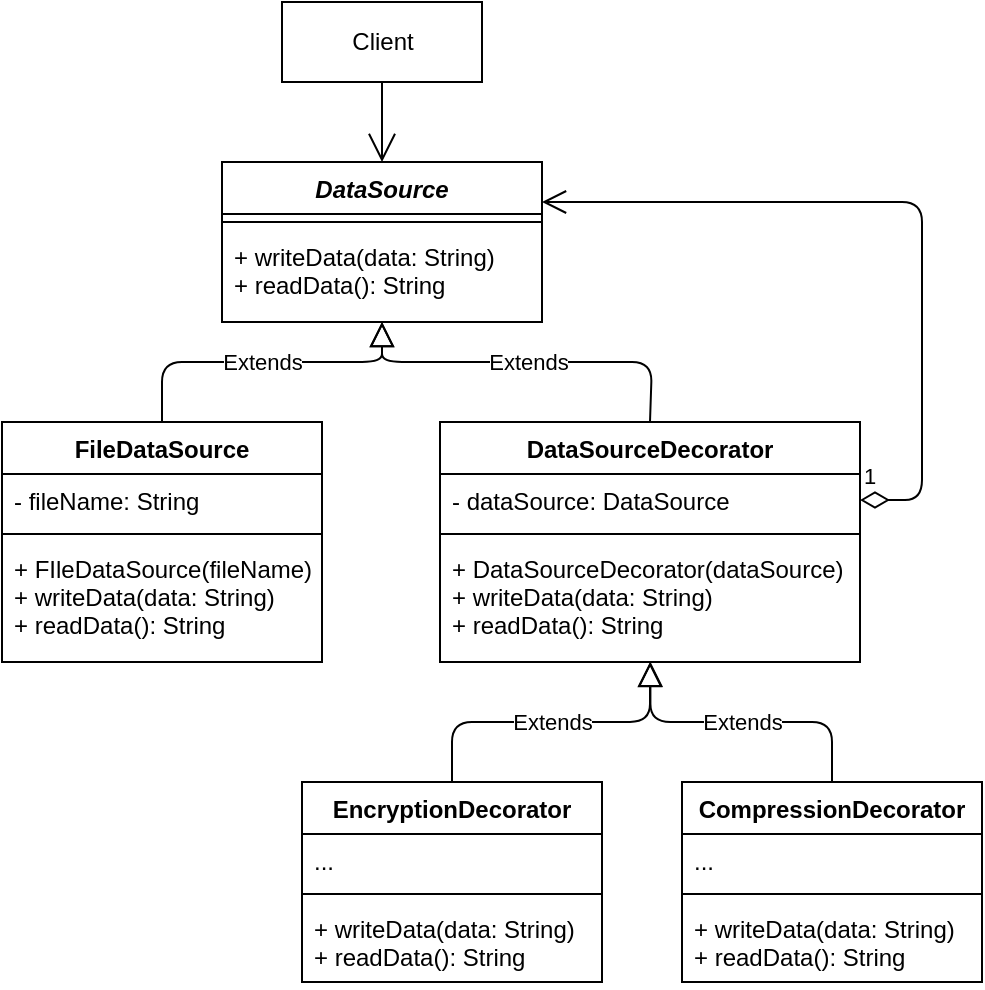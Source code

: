 <mxfile version="14.6.13" type="device"><diagram id="_5eqkNXUgkaFgLcdwdnJ" name="Страница 1"><mxGraphModel dx="677" dy="391" grid="1" gridSize="10" guides="1" tooltips="1" connect="1" arrows="1" fold="1" page="1" pageScale="1" pageWidth="827" pageHeight="1169" math="0" shadow="0"><root><mxCell id="0"/><mxCell id="1" parent="0"/><mxCell id="YW1v4LXrn-lfWKkQn-Qb-1" value="DataSource" style="swimlane;fontStyle=3;align=center;verticalAlign=top;childLayout=stackLayout;horizontal=1;startSize=26;horizontalStack=0;resizeParent=1;resizeParentMax=0;resizeLast=0;collapsible=1;marginBottom=0;" vertex="1" parent="1"><mxGeometry x="200" y="120" width="160" height="80" as="geometry"/></mxCell><mxCell id="YW1v4LXrn-lfWKkQn-Qb-3" value="" style="line;strokeWidth=1;fillColor=none;align=left;verticalAlign=middle;spacingTop=-1;spacingLeft=3;spacingRight=3;rotatable=0;labelPosition=right;points=[];portConstraint=eastwest;" vertex="1" parent="YW1v4LXrn-lfWKkQn-Qb-1"><mxGeometry y="26" width="160" height="8" as="geometry"/></mxCell><mxCell id="YW1v4LXrn-lfWKkQn-Qb-4" value="+ writeData(data: String)&#10;+ readData(): String" style="text;strokeColor=none;fillColor=none;align=left;verticalAlign=top;spacingLeft=4;spacingRight=4;overflow=hidden;rotatable=0;points=[[0,0.5],[1,0.5]];portConstraint=eastwest;" vertex="1" parent="YW1v4LXrn-lfWKkQn-Qb-1"><mxGeometry y="34" width="160" height="46" as="geometry"/></mxCell><mxCell id="YW1v4LXrn-lfWKkQn-Qb-5" value="FileDataSource" style="swimlane;fontStyle=1;align=center;verticalAlign=top;childLayout=stackLayout;horizontal=1;startSize=26;horizontalStack=0;resizeParent=1;resizeParentMax=0;resizeLast=0;collapsible=1;marginBottom=0;" vertex="1" parent="1"><mxGeometry x="90" y="250" width="160" height="120" as="geometry"/></mxCell><mxCell id="YW1v4LXrn-lfWKkQn-Qb-6" value="- fileName: String" style="text;strokeColor=none;fillColor=none;align=left;verticalAlign=top;spacingLeft=4;spacingRight=4;overflow=hidden;rotatable=0;points=[[0,0.5],[1,0.5]];portConstraint=eastwest;" vertex="1" parent="YW1v4LXrn-lfWKkQn-Qb-5"><mxGeometry y="26" width="160" height="26" as="geometry"/></mxCell><mxCell id="YW1v4LXrn-lfWKkQn-Qb-7" value="" style="line;strokeWidth=1;fillColor=none;align=left;verticalAlign=middle;spacingTop=-1;spacingLeft=3;spacingRight=3;rotatable=0;labelPosition=right;points=[];portConstraint=eastwest;" vertex="1" parent="YW1v4LXrn-lfWKkQn-Qb-5"><mxGeometry y="52" width="160" height="8" as="geometry"/></mxCell><mxCell id="YW1v4LXrn-lfWKkQn-Qb-8" value="+ FIleDataSource(fileName)&#10;+ writeData(data: String)&#10;+ readData(): String" style="text;strokeColor=none;fillColor=none;align=left;verticalAlign=top;spacingLeft=4;spacingRight=4;overflow=hidden;rotatable=0;points=[[0,0.5],[1,0.5]];portConstraint=eastwest;" vertex="1" parent="YW1v4LXrn-lfWKkQn-Qb-5"><mxGeometry y="60" width="160" height="60" as="geometry"/></mxCell><mxCell id="YW1v4LXrn-lfWKkQn-Qb-9" value="DataSourceDecorator" style="swimlane;fontStyle=1;align=center;verticalAlign=top;childLayout=stackLayout;horizontal=1;startSize=26;horizontalStack=0;resizeParent=1;resizeParentMax=0;resizeLast=0;collapsible=1;marginBottom=0;" vertex="1" parent="1"><mxGeometry x="309" y="250" width="210" height="120" as="geometry"/></mxCell><mxCell id="YW1v4LXrn-lfWKkQn-Qb-10" value="- dataSource: DataSource" style="text;strokeColor=none;fillColor=none;align=left;verticalAlign=top;spacingLeft=4;spacingRight=4;overflow=hidden;rotatable=0;points=[[0,0.5],[1,0.5]];portConstraint=eastwest;" vertex="1" parent="YW1v4LXrn-lfWKkQn-Qb-9"><mxGeometry y="26" width="210" height="26" as="geometry"/></mxCell><mxCell id="YW1v4LXrn-lfWKkQn-Qb-11" value="" style="line;strokeWidth=1;fillColor=none;align=left;verticalAlign=middle;spacingTop=-1;spacingLeft=3;spacingRight=3;rotatable=0;labelPosition=right;points=[];portConstraint=eastwest;" vertex="1" parent="YW1v4LXrn-lfWKkQn-Qb-9"><mxGeometry y="52" width="210" height="8" as="geometry"/></mxCell><mxCell id="YW1v4LXrn-lfWKkQn-Qb-12" value="+ DataSourceDecorator(dataSource)&#10;+ writeData(data: String)&#10;+ readData(): String" style="text;strokeColor=none;fillColor=none;align=left;verticalAlign=top;spacingLeft=4;spacingRight=4;overflow=hidden;rotatable=0;points=[[0,0.5],[1,0.5]];portConstraint=eastwest;" vertex="1" parent="YW1v4LXrn-lfWKkQn-Qb-9"><mxGeometry y="60" width="210" height="60" as="geometry"/></mxCell><mxCell id="YW1v4LXrn-lfWKkQn-Qb-13" value="Extends" style="endArrow=block;endSize=10;endFill=0;html=1;exitX=0.5;exitY=0;exitDx=0;exitDy=0;entryX=0.5;entryY=1;entryDx=0;entryDy=0;entryPerimeter=0;" edge="1" parent="1" source="YW1v4LXrn-lfWKkQn-Qb-5" target="YW1v4LXrn-lfWKkQn-Qb-4"><mxGeometry width="160" relative="1" as="geometry"><mxPoint x="200" y="300" as="sourcePoint"/><mxPoint x="280" y="200" as="targetPoint"/><Array as="points"><mxPoint x="170" y="220"/><mxPoint x="280" y="220"/></Array></mxGeometry></mxCell><mxCell id="YW1v4LXrn-lfWKkQn-Qb-14" value="Extends" style="endArrow=block;endSize=10;endFill=0;html=1;exitX=0.5;exitY=0;exitDx=0;exitDy=0;" edge="1" parent="1" source="YW1v4LXrn-lfWKkQn-Qb-9"><mxGeometry width="160" relative="1" as="geometry"><mxPoint x="270" y="250" as="sourcePoint"/><mxPoint x="280" y="200" as="targetPoint"/><Array as="points"><mxPoint x="415" y="220"/><mxPoint x="280" y="220"/></Array></mxGeometry></mxCell><mxCell id="YW1v4LXrn-lfWKkQn-Qb-15" value="1" style="endArrow=open;html=1;endSize=10;startArrow=diamondThin;startSize=12;startFill=0;edgeStyle=orthogonalEdgeStyle;align=left;verticalAlign=bottom;entryX=1;entryY=0.25;entryDx=0;entryDy=0;exitX=1;exitY=0.5;exitDx=0;exitDy=0;" edge="1" parent="1" source="YW1v4LXrn-lfWKkQn-Qb-10" target="YW1v4LXrn-lfWKkQn-Qb-1"><mxGeometry x="-1" y="3" relative="1" as="geometry"><mxPoint x="230" y="270" as="sourcePoint"/><mxPoint x="390" y="270" as="targetPoint"/><Array as="points"><mxPoint x="550" y="289"/><mxPoint x="550" y="140"/></Array></mxGeometry></mxCell><mxCell id="YW1v4LXrn-lfWKkQn-Qb-16" value="EncryptionDecorator" style="swimlane;fontStyle=1;align=center;verticalAlign=top;childLayout=stackLayout;horizontal=1;startSize=26;horizontalStack=0;resizeParent=1;resizeParentMax=0;resizeLast=0;collapsible=1;marginBottom=0;" vertex="1" parent="1"><mxGeometry x="240" y="430" width="150" height="100" as="geometry"/></mxCell><mxCell id="YW1v4LXrn-lfWKkQn-Qb-17" value="..." style="text;strokeColor=none;fillColor=none;align=left;verticalAlign=top;spacingLeft=4;spacingRight=4;overflow=hidden;rotatable=0;points=[[0,0.5],[1,0.5]];portConstraint=eastwest;" vertex="1" parent="YW1v4LXrn-lfWKkQn-Qb-16"><mxGeometry y="26" width="150" height="26" as="geometry"/></mxCell><mxCell id="YW1v4LXrn-lfWKkQn-Qb-18" value="" style="line;strokeWidth=1;fillColor=none;align=left;verticalAlign=middle;spacingTop=-1;spacingLeft=3;spacingRight=3;rotatable=0;labelPosition=right;points=[];portConstraint=eastwest;" vertex="1" parent="YW1v4LXrn-lfWKkQn-Qb-16"><mxGeometry y="52" width="150" height="8" as="geometry"/></mxCell><mxCell id="YW1v4LXrn-lfWKkQn-Qb-19" value="+ writeData(data: String)&#10;+ readData(): String" style="text;strokeColor=none;fillColor=none;align=left;verticalAlign=top;spacingLeft=4;spacingRight=4;overflow=hidden;rotatable=0;points=[[0,0.5],[1,0.5]];portConstraint=eastwest;" vertex="1" parent="YW1v4LXrn-lfWKkQn-Qb-16"><mxGeometry y="60" width="150" height="40" as="geometry"/></mxCell><mxCell id="YW1v4LXrn-lfWKkQn-Qb-21" value="CompressionDecorator" style="swimlane;fontStyle=1;align=center;verticalAlign=top;childLayout=stackLayout;horizontal=1;startSize=26;horizontalStack=0;resizeParent=1;resizeParentMax=0;resizeLast=0;collapsible=1;marginBottom=0;" vertex="1" parent="1"><mxGeometry x="430" y="430" width="150" height="100" as="geometry"/></mxCell><mxCell id="YW1v4LXrn-lfWKkQn-Qb-22" value="..." style="text;strokeColor=none;fillColor=none;align=left;verticalAlign=top;spacingLeft=4;spacingRight=4;overflow=hidden;rotatable=0;points=[[0,0.5],[1,0.5]];portConstraint=eastwest;" vertex="1" parent="YW1v4LXrn-lfWKkQn-Qb-21"><mxGeometry y="26" width="150" height="26" as="geometry"/></mxCell><mxCell id="YW1v4LXrn-lfWKkQn-Qb-23" value="" style="line;strokeWidth=1;fillColor=none;align=left;verticalAlign=middle;spacingTop=-1;spacingLeft=3;spacingRight=3;rotatable=0;labelPosition=right;points=[];portConstraint=eastwest;" vertex="1" parent="YW1v4LXrn-lfWKkQn-Qb-21"><mxGeometry y="52" width="150" height="8" as="geometry"/></mxCell><mxCell id="YW1v4LXrn-lfWKkQn-Qb-24" value="+ writeData(data: String)&#10;+ readData(): String" style="text;strokeColor=none;fillColor=none;align=left;verticalAlign=top;spacingLeft=4;spacingRight=4;overflow=hidden;rotatable=0;points=[[0,0.5],[1,0.5]];portConstraint=eastwest;" vertex="1" parent="YW1v4LXrn-lfWKkQn-Qb-21"><mxGeometry y="60" width="150" height="40" as="geometry"/></mxCell><mxCell id="YW1v4LXrn-lfWKkQn-Qb-25" value="Extends" style="endArrow=block;endSize=10;endFill=0;html=1;edgeStyle=orthogonalEdgeStyle;entryX=0.5;entryY=1;entryDx=0;entryDy=0;entryPerimeter=0;exitX=0.5;exitY=0;exitDx=0;exitDy=0;" edge="1" parent="1" source="YW1v4LXrn-lfWKkQn-Qb-16" target="YW1v4LXrn-lfWKkQn-Qb-12"><mxGeometry width="160" relative="1" as="geometry"><mxPoint x="230" y="430" as="sourcePoint"/><mxPoint x="390" y="430" as="targetPoint"/></mxGeometry></mxCell><mxCell id="YW1v4LXrn-lfWKkQn-Qb-26" value="Extends" style="endArrow=block;endSize=10;endFill=0;html=1;exitX=0.5;exitY=0;exitDx=0;exitDy=0;edgeStyle=orthogonalEdgeStyle;entryX=0.501;entryY=0.997;entryDx=0;entryDy=0;entryPerimeter=0;" edge="1" parent="1" source="YW1v4LXrn-lfWKkQn-Qb-21" target="YW1v4LXrn-lfWKkQn-Qb-12"><mxGeometry width="160" relative="1" as="geometry"><mxPoint x="230" y="430" as="sourcePoint"/><mxPoint x="414" y="371" as="targetPoint"/></mxGeometry></mxCell><mxCell id="YW1v4LXrn-lfWKkQn-Qb-27" value="Client" style="html=1;" vertex="1" parent="1"><mxGeometry x="230" y="40" width="100" height="40" as="geometry"/></mxCell><mxCell id="YW1v4LXrn-lfWKkQn-Qb-28" value="" style="endArrow=open;endFill=1;endSize=12;html=1;exitX=0.5;exitY=1;exitDx=0;exitDy=0;entryX=0.5;entryY=0;entryDx=0;entryDy=0;" edge="1" parent="1" source="YW1v4LXrn-lfWKkQn-Qb-27" target="YW1v4LXrn-lfWKkQn-Qb-1"><mxGeometry width="160" relative="1" as="geometry"><mxPoint x="150" y="180" as="sourcePoint"/><mxPoint x="310" y="180" as="targetPoint"/></mxGeometry></mxCell></root></mxGraphModel></diagram></mxfile>